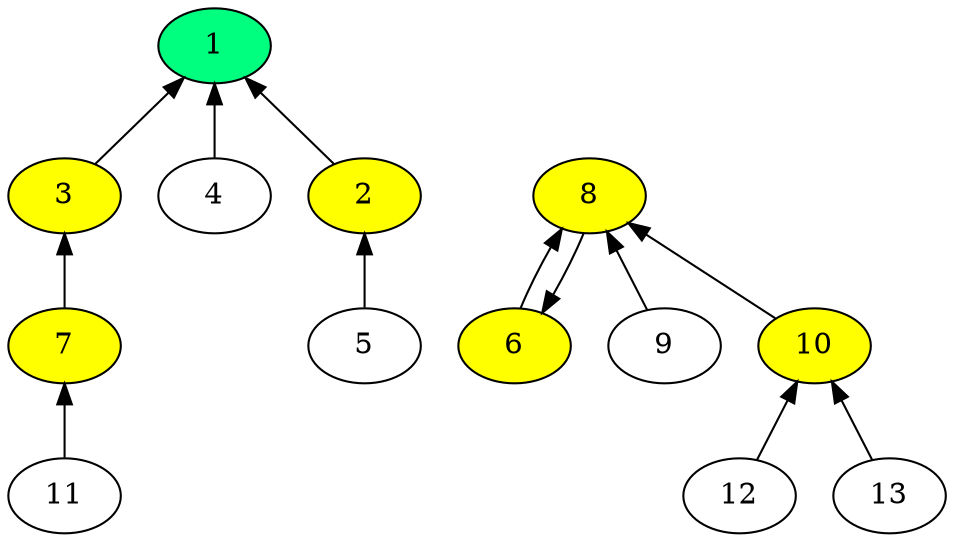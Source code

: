 digraph time_source_tree {
  rankdir="BT";
  "2" -> "1";
  "3" -> "1";
  "4" -> "1";
  "5" -> "2";
  "6" -> "8";
  "7" -> "3";
  "8" -> "6";
  "9" -> "8";
  "10" -> "8";
  "11" -> "7";
  "12" -> "10";
  "13" -> "10";
  "1" [fillcolor="yellow" style="filled"];
  "2" [fillcolor="yellow" style="filled"];
  "3" [fillcolor="yellow" style="filled"];
  "6" [fillcolor="yellow" style="filled"];
  "7" [fillcolor="yellow" style="filled"];
  "8" [fillcolor="yellow" style="filled"];
  "10" [fillcolor="yellow" style="filled"];
  "1" [rank="source" fillcolor="#00FF7F" style="filled"];
}
